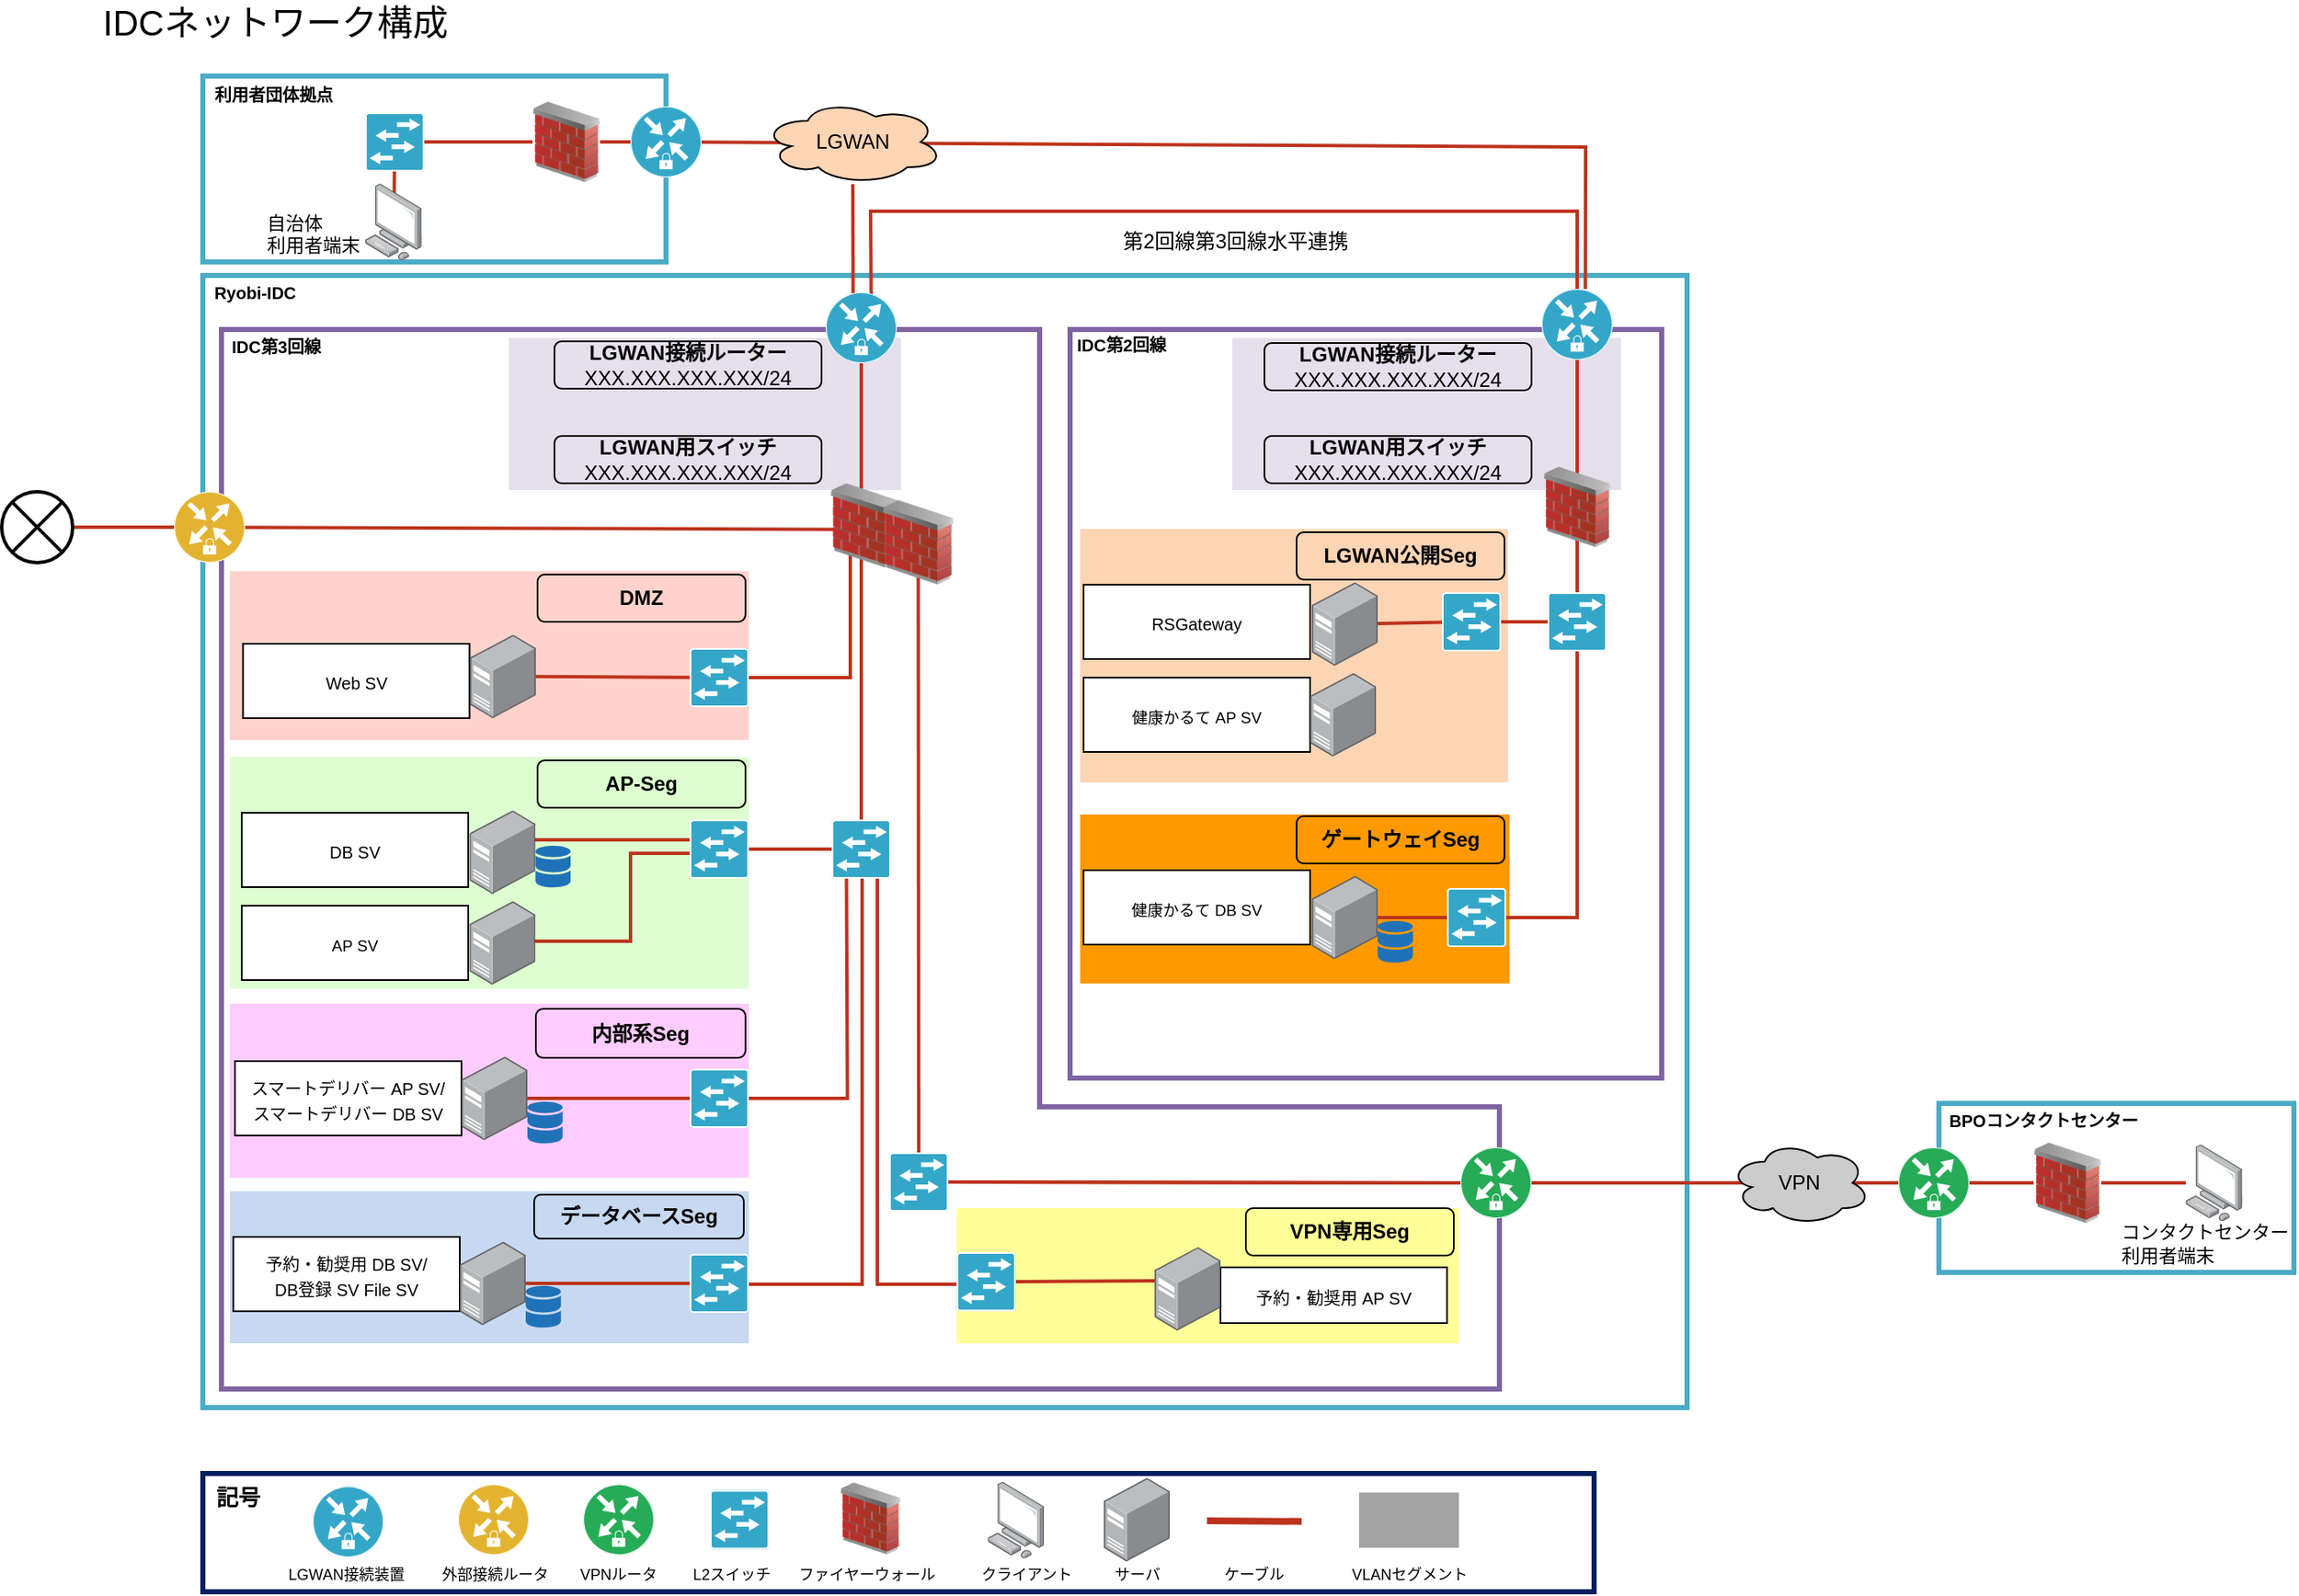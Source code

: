 <mxfile version="13.9.9" type="github">
  <diagram id="RhNwpHxtQoxcASFuceVv" name="ページ1">
    <mxGraphModel dx="2500" dy="1065" grid="1" gridSize="10" guides="1" tooltips="1" connect="1" arrows="1" fold="1" page="1" pageScale="1" pageWidth="827" pageHeight="1169" math="0" shadow="0">
      <root>
        <mxCell id="0" />
        <mxCell id="1" style="locked=1;" parent="0" />
        <mxCell id="23" value="" style="group;movable=0;resizable=0;rotatable=0;deletable=0;editable=0;connectable=0;" parent="1" vertex="1" connectable="0">
          <mxGeometry x="88" y="210" width="870" height="640" as="geometry" />
        </mxCell>
        <mxCell id="24" value="" style="rounded=0;whiteSpace=wrap;html=1;strokeWidth=3;strokeColor=#4BABC6;" parent="23" vertex="1">
          <mxGeometry x="-11" y="-32" width="878" height="670" as="geometry" />
        </mxCell>
        <mxCell id="25" value="" style="group" parent="23" vertex="1" connectable="0">
          <mxGeometry width="756" height="627" as="geometry" />
        </mxCell>
        <mxCell id="20" value="s" style="rounded=0;whiteSpace=wrap;html=1;fillColor=#FFFFFF;strokeWidth=3;strokeColor=#8064a2;" parent="25" vertex="1">
          <mxGeometry width="484" height="627" as="geometry" />
        </mxCell>
        <mxCell id="21" value="" style="rounded=0;whiteSpace=wrap;html=1;fillColor=#FFFFFF;strokeWidth=3;strokeColor=#8064a2;" parent="25" vertex="1">
          <mxGeometry x="484" y="460" width="272" height="167" as="geometry" />
        </mxCell>
        <mxCell id="22" value="" style="rounded=0;whiteSpace=wrap;html=1;fillColor=#FFFFFF;strokeWidth=3;strokeColor=none;" parent="25" vertex="1">
          <mxGeometry x="481" y="461.5" width="5" height="164" as="geometry" />
        </mxCell>
        <mxCell id="11" value="" style="rounded=0;whiteSpace=wrap;html=1;strokeColor=none;fillColor=#e6e0ec;" parent="25" vertex="1">
          <mxGeometry x="170" y="5" width="232" height="90" as="geometry" />
        </mxCell>
        <mxCell id="BV9cXCDJLeDw8SgGFLzF-201" value="" style="rounded=0;whiteSpace=wrap;html=1;strokeColor=none;fillColor=#DDFFCF;" vertex="1" parent="25">
          <mxGeometry x="5" y="253" width="307" height="137" as="geometry" />
        </mxCell>
        <mxCell id="BV9cXCDJLeDw8SgGFLzF-213" value="" style="rounded=0;whiteSpace=wrap;html=1;strokeColor=none;fillColor=#FFD3CC;" vertex="1" parent="25">
          <mxGeometry x="5" y="143" width="307" height="100" as="geometry" />
        </mxCell>
        <mxCell id="14" value="" style="rounded=0;whiteSpace=wrap;html=1;fillColor=#FFFFFF;strokeWidth=3;strokeColor=#8064a2;" parent="23" vertex="1">
          <mxGeometry x="502" width="350" height="443" as="geometry" />
        </mxCell>
        <mxCell id="4" value="" style="rounded=0;whiteSpace=wrap;html=1;strokeColor=none;fillColor=#e6e0ec;" parent="23" vertex="1">
          <mxGeometry x="598" y="5" width="230" height="90" as="geometry" />
        </mxCell>
        <mxCell id="3" value="" style="rounded=0;whiteSpace=wrap;html=1;fillColor=#FFFFFF;strokeWidth=3;strokeColor=#4BABC6;" parent="1" vertex="1">
          <mxGeometry x="77" y="60" width="274" height="110" as="geometry" />
        </mxCell>
        <mxCell id="5" value="" style="rounded=0;whiteSpace=wrap;html=1;strokeColor=none;fillColor=#fcd5b5;" parent="1" vertex="1">
          <mxGeometry x="596" y="328" width="253" height="150" as="geometry" />
        </mxCell>
        <mxCell id="6" value="" style="rounded=0;whiteSpace=wrap;html=1;strokeColor=none;fillColor=#FF9900;" parent="1" vertex="1">
          <mxGeometry x="596" y="497" width="254" height="100" as="geometry" />
        </mxCell>
        <mxCell id="7" value="" style="rounded=0;whiteSpace=wrap;html=1;strokeWidth=3;strokeColor=#4BABC6;" parent="1" vertex="1">
          <mxGeometry x="1104" y="668" width="210" height="100" as="geometry" />
        </mxCell>
        <mxCell id="8" value="" style="rounded=0;whiteSpace=wrap;html=1;strokeColor=none;fillColor=#FFFF99;" parent="1" vertex="1">
          <mxGeometry x="523" y="730" width="297" height="80" as="geometry" />
        </mxCell>
        <mxCell id="9" value="" style="rounded=0;whiteSpace=wrap;html=1;fillColor=#FFCCFF;strokeColor=none;" parent="1" vertex="1">
          <mxGeometry x="93.0" y="609" width="307" height="103" as="geometry" />
        </mxCell>
        <mxCell id="10" value="" style="rounded=0;whiteSpace=wrap;html=1;strokeColor=none;fillColor=#c6d9f1;" parent="1" vertex="1">
          <mxGeometry x="93" y="720" width="307" height="90" as="geometry" />
        </mxCell>
        <mxCell id="15" value="" style="rounded=0;whiteSpace=wrap;html=1;strokeWidth=3;strokeColor=#002060;" parent="1" vertex="1">
          <mxGeometry x="77" y="887" width="823" height="70" as="geometry" />
        </mxCell>
        <mxCell id="y5laJgX6Hfwe9KbcmbMU-190" value="" style="points=[[0.5,0,0],[1,0.5,0],[0.5,1,0],[0,0.5,0],[0.145,0.145,0],[0.856,0.145,0],[0.855,0.856,0],[0.145,0.855,0]];verticalLabelPosition=bottom;html=1;verticalAlign=top;aspect=fixed;align=center;pointerEvents=1;shape=mxgraph.cisco19.rect;prIcon=secure_router;strokeColor=#FFFFFF;fillColor=#E3B330;" parent="1" vertex="1">
          <mxGeometry x="228" y="893.3" width="42" height="42" as="geometry" />
        </mxCell>
        <mxCell id="y5laJgX6Hfwe9KbcmbMU-191" value="&lt;font style=&quot;font-size: 9px&quot;&gt;外部接続ルータ&lt;/font&gt;" style="text;html=1;strokeColor=none;fillColor=none;align=center;verticalAlign=middle;whiteSpace=wrap;rounded=0;" parent="1" vertex="1">
          <mxGeometry x="210.13" y="937.55" width="79.75" height="16" as="geometry" />
        </mxCell>
        <mxCell id="26" value="オブジェクト" style="" parent="0" />
        <mxCell id="BV9cXCDJLeDw8SgGFLzF-218" style="edgeStyle=orthogonalEdgeStyle;rounded=0;orthogonalLoop=1;jettySize=auto;html=1;endArrow=none;endFill=0;strokeColor=#BD331E;strokeWidth=2;" edge="1" parent="26" source="BV9cXCDJLeDw8SgGFLzF-197">
          <mxGeometry relative="1" as="geometry">
            <mxPoint x="458" y="330" as="targetPoint" />
            <Array as="points">
              <mxPoint x="460" y="416" />
              <mxPoint x="460" y="330" />
              <mxPoint x="458" y="330" />
            </Array>
          </mxGeometry>
        </mxCell>
        <mxCell id="27" value="&lt;b&gt;LGWAN接続ルーター&lt;/b&gt;&lt;br&gt;XXX.XXX.XXX.XXX/24" style="rounded=1;whiteSpace=wrap;html=1;strokeWidth=1;fillColor=none;" parent="26" vertex="1">
          <mxGeometry x="285" y="217" width="158" height="28" as="geometry" />
        </mxCell>
        <mxCell id="28" value="&lt;b&gt;LGWAN用スイッチ&lt;/b&gt;&lt;br&gt;XXX.XXX.XXX.XXX/24" style="rounded=1;whiteSpace=wrap;html=1;strokeWidth=1;fillColor=none;" parent="26" vertex="1">
          <mxGeometry x="285" y="273" width="158" height="28" as="geometry" />
        </mxCell>
        <mxCell id="29" value="&lt;b&gt;内部系Seg&lt;/b&gt;" style="rounded=1;whiteSpace=wrap;html=1;strokeWidth=1;fillColor=none;" parent="26" vertex="1">
          <mxGeometry x="274" y="612" width="124" height="29" as="geometry" />
        </mxCell>
        <mxCell id="30" value="&lt;b&gt;データベースSeg&lt;/b&gt;" style="rounded=1;whiteSpace=wrap;html=1;strokeWidth=1;fillColor=none;" parent="26" vertex="1">
          <mxGeometry x="273" y="722" width="124" height="26" as="geometry" />
        </mxCell>
        <mxCell id="31" value="&lt;b&gt;LGWAN接続ルーター&lt;/b&gt;&lt;br&gt;XXX.XXX.XXX.XXX/24" style="rounded=1;whiteSpace=wrap;html=1;strokeWidth=1;fillColor=none;" parent="26" vertex="1">
          <mxGeometry x="705" y="218" width="158" height="28" as="geometry" />
        </mxCell>
        <mxCell id="32" value="&lt;b&gt;LGWAN用スイッチ&lt;/b&gt;&lt;br&gt;XXX.XXX.XXX.XXX/24" style="rounded=1;whiteSpace=wrap;html=1;strokeWidth=1;fillColor=none;" parent="26" vertex="1">
          <mxGeometry x="705" y="273" width="158" height="28" as="geometry" />
        </mxCell>
        <mxCell id="33" value="&lt;b&gt;LGWAN公開Seg&lt;/b&gt;" style="rounded=1;whiteSpace=wrap;html=1;strokeWidth=1;fillColor=none;" parent="26" vertex="1">
          <mxGeometry x="724" y="330" width="123" height="28" as="geometry" />
        </mxCell>
        <mxCell id="34" value="&lt;b&gt;ゲートウェイSeg&lt;/b&gt;" style="rounded=1;whiteSpace=wrap;html=1;strokeWidth=1;fillColor=none;" parent="26" vertex="1">
          <mxGeometry x="724" y="498" width="123" height="28" as="geometry" />
        </mxCell>
        <mxCell id="35" value="&lt;b&gt;VPN専用Seg&lt;/b&gt;" style="rounded=1;whiteSpace=wrap;html=1;strokeWidth=1;fillColor=none;" parent="26" vertex="1">
          <mxGeometry x="694" y="730" width="123" height="28" as="geometry" />
        </mxCell>
        <mxCell id="36" value="&lt;p style=&quot;line-height: normal ; margin: 0pt 0in ; text-indent: 0in ; direction: ltr ; unicode-bidi: embed ; word-break: normal&quot;&gt;&lt;span style=&quot;font-size: 7pt&quot;&gt;健康かるて &lt;/span&gt;&lt;span style=&quot;font-size: 7pt&quot;&gt;DB SV&lt;/span&gt;&lt;/p&gt;" style="rounded=0;whiteSpace=wrap;html=1;strokeColor=#000000;strokeWidth=1;fillColor=#FFFFFF;" parent="26" vertex="1">
          <mxGeometry x="598" y="530" width="134" height="44" as="geometry" />
        </mxCell>
        <mxCell id="37" value="&lt;p style=&quot;line-height: normal ; margin: 0pt 0in ; text-indent: 0in ; direction: ltr ; unicode-bidi: embed ; word-break: normal&quot;&gt;&lt;span style=&quot;font-size: 7pt&quot;&gt;健康かるて AP&lt;/span&gt;&lt;span style=&quot;font-size: 7pt&quot;&gt;&amp;nbsp;SV&lt;/span&gt;&lt;/p&gt;" style="rounded=0;whiteSpace=wrap;html=1;strokeColor=#000000;strokeWidth=1;fillColor=#FFFFFF;" parent="26" vertex="1">
          <mxGeometry x="598" y="416" width="134" height="44" as="geometry" />
        </mxCell>
        <mxCell id="38" value="&lt;p style=&quot;line-height: normal ; margin: 0pt 0in ; text-indent: 0in ; direction: ltr ; unicode-bidi: embed ; word-break: normal&quot;&gt;&lt;font size=&quot;1&quot;&gt;RSGateway&lt;/font&gt;&lt;/p&gt;" style="rounded=0;whiteSpace=wrap;html=1;strokeColor=#000000;strokeWidth=1;fillColor=#FFFFFF;" parent="26" vertex="1">
          <mxGeometry x="598" y="361" width="134" height="44" as="geometry" />
        </mxCell>
        <mxCell id="39" value="&lt;p style=&quot;line-height: normal ; margin: 0pt 0in ; text-indent: 0in ; direction: ltr ; unicode-bidi: embed ; word-break: normal&quot;&gt;&lt;font size=&quot;1&quot;&gt;予約・勧奨用 AP SV&lt;/font&gt;&lt;/p&gt;" style="rounded=0;whiteSpace=wrap;html=1;strokeColor=#000000;strokeWidth=1;fillColor=#FFFFFF;" parent="26" vertex="1">
          <mxGeometry x="679" y="765" width="134" height="33" as="geometry" />
        </mxCell>
        <mxCell id="40" value="&lt;p style=&quot;line-height: normal ; margin: 0pt 0in ; text-indent: 0in ; direction: ltr ; unicode-bidi: embed ; word-break: normal&quot;&gt;&lt;font size=&quot;1&quot;&gt;予約・勧奨用 DB SV/&lt;br&gt;DB登録 SV File SV&lt;/font&gt;&lt;/p&gt;" style="rounded=0;whiteSpace=wrap;html=1;strokeColor=#000000;strokeWidth=1;fillColor=#FFFFFF;" parent="26" vertex="1">
          <mxGeometry x="95" y="747" width="134" height="44" as="geometry" />
        </mxCell>
        <mxCell id="41" value="&lt;p style=&quot;line-height: normal ; margin: 0pt 0in ; text-indent: 0in ; direction: ltr ; unicode-bidi: embed ; word-break: normal&quot;&gt;&lt;font size=&quot;1&quot;&gt;スマートデリバー AP SV/&lt;br&gt;スマートデリバー DB SV&lt;/font&gt;&lt;/p&gt;" style="rounded=0;whiteSpace=wrap;html=1;strokeColor=#000000;strokeWidth=1;fillColor=#FFFFFF;" parent="26" vertex="1">
          <mxGeometry x="96" y="643" width="134" height="44" as="geometry" />
        </mxCell>
        <mxCell id="42" value="&lt;font style=&quot;font-size: 10px&quot;&gt;&lt;b&gt;利用者団体拠点&lt;/b&gt;&lt;/font&gt;" style="text;html=1;strokeColor=none;fillColor=none;align=center;verticalAlign=middle;whiteSpace=wrap;rounded=0;" parent="26" vertex="1">
          <mxGeometry x="79" y="61" width="80" height="20" as="geometry" />
        </mxCell>
        <mxCell id="43" value="&lt;font style=&quot;font-size: 10px&quot;&gt;&lt;b&gt;Ryobi-IDC&lt;/b&gt;&lt;/font&gt;" style="text;html=1;strokeColor=none;fillColor=none;align=center;verticalAlign=middle;whiteSpace=wrap;rounded=0;" parent="26" vertex="1">
          <mxGeometry x="79" y="180" width="58" height="16" as="geometry" />
        </mxCell>
        <mxCell id="44" value="&lt;font style=&quot;font-size: 11px&quot;&gt;自治体&lt;br&gt;&lt;div&gt;&lt;span&gt;利用者端末&lt;/span&gt;&lt;/div&gt;&lt;/font&gt;" style="text;html=1;strokeColor=none;fillColor=none;align=left;verticalAlign=middle;whiteSpace=wrap;rounded=0;" parent="26" vertex="1">
          <mxGeometry x="113" y="143" width="62" height="20" as="geometry" />
        </mxCell>
        <mxCell id="45" value="&lt;font style=&quot;font-size: 10px&quot;&gt;&lt;b&gt;IDC第3回線&lt;/b&gt;&lt;/font&gt;" style="text;html=1;strokeColor=none;fillColor=none;align=center;verticalAlign=middle;whiteSpace=wrap;rounded=0;" parent="26" vertex="1">
          <mxGeometry x="90.25" y="212" width="60.75" height="16" as="geometry" />
        </mxCell>
        <mxCell id="46" value="&lt;font style=&quot;font-size: 10px&quot;&gt;&lt;b&gt;IDC第2回線&lt;/b&gt;&lt;/font&gt;" style="text;html=1;strokeColor=none;fillColor=none;align=center;verticalAlign=middle;whiteSpace=wrap;rounded=0;" parent="26" vertex="1">
          <mxGeometry x="593" y="211" width="55" height="16" as="geometry" />
        </mxCell>
        <mxCell id="47" value="&lt;font style=&quot;font-size: 21px&quot;&gt;IDCネットワーク構成&lt;/font&gt;" style="text;html=1;strokeColor=none;fillColor=none;align=center;verticalAlign=middle;whiteSpace=wrap;rounded=0;" parent="26" vertex="1">
          <mxGeometry x="15" y="20" width="210" height="16" as="geometry" />
        </mxCell>
        <mxCell id="48" value="&lt;font style=&quot;font-size: 12px&quot;&gt;第2回線第3回線水平連携&lt;/font&gt;" style="text;html=1;strokeColor=none;fillColor=none;align=center;verticalAlign=middle;whiteSpace=wrap;rounded=0;" parent="26" vertex="1">
          <mxGeometry x="618" y="150" width="140" height="16" as="geometry" />
        </mxCell>
        <mxCell id="49" value="&lt;font style=&quot;font-size: 10px&quot;&gt;&lt;b&gt;BPOコンタクトセンター&lt;/b&gt;&lt;/font&gt;" style="text;html=1;strokeColor=none;fillColor=none;align=center;verticalAlign=middle;whiteSpace=wrap;rounded=0;" parent="26" vertex="1">
          <mxGeometry x="1106" y="672" width="120" height="11" as="geometry" />
        </mxCell>
        <mxCell id="50" value="&lt;div style=&quot;text-align: left ; font-size: 11px&quot;&gt;&lt;font style=&quot;font-size: 11px&quot;&gt;コンタクトセンター&lt;/font&gt;&lt;/div&gt;&lt;font style=&quot;font-size: 11px&quot;&gt;&lt;div style=&quot;text-align: left&quot;&gt;利用者端末&lt;/div&gt;&lt;/font&gt;" style="text;html=1;strokeColor=none;fillColor=none;align=center;verticalAlign=middle;whiteSpace=wrap;rounded=0;" parent="26" vertex="1">
          <mxGeometry x="1207" y="736" width="109" height="30" as="geometry" />
        </mxCell>
        <mxCell id="108" style="rounded=0;orthogonalLoop=1;jettySize=auto;html=1;entryX=0;entryY=0.5;entryDx=0;entryDy=0;entryPerimeter=0;strokeColor=#BD331E;strokeWidth=2;endArrow=none;endFill=0;" parent="26" source="146" target="89" edge="1">
          <mxGeometry relative="1" as="geometry">
            <mxPoint x="273" y="665" as="sourcePoint" />
          </mxGeometry>
        </mxCell>
        <mxCell id="168" style="edgeStyle=none;rounded=0;orthogonalLoop=1;jettySize=auto;html=1;sourcePerimeterSpacing=0;endArrow=none;endFill=0;strokeColor=#BD331E;strokeWidth=2;" parent="26" source="79" target="81" edge="1">
          <mxGeometry relative="1" as="geometry" />
        </mxCell>
        <mxCell id="79" value="" style="points=[[0.5,0,0],[1,0.5,0],[0.5,1,0],[0,0.5,0],[0.145,0.145,0],[0.856,0.145,0],[0.855,0.856,0],[0.145,0.855,0]];verticalLabelPosition=bottom;html=1;verticalAlign=top;aspect=fixed;align=center;pointerEvents=1;shape=mxgraph.cisco19.rect;prIcon=secure_router;strokeColor=#FFFFFF;fillColor=#26AB56;" parent="26" vertex="1">
          <mxGeometry x="821" y="694" width="42" height="42" as="geometry" />
        </mxCell>
        <mxCell id="120" style="edgeStyle=none;rounded=0;orthogonalLoop=1;jettySize=auto;html=1;endArrow=none;endFill=0;strokeColor=#BD331E;strokeWidth=2;" parent="26" source="81" target="100" edge="1">
          <mxGeometry relative="1" as="geometry" />
        </mxCell>
        <mxCell id="81" value="" style="points=[[0.5,0,0],[1,0.5,0],[0.5,1,0],[0,0.5,0],[0.145,0.145,0],[0.856,0.145,0],[0.855,0.856,0],[0.145,0.855,0]];verticalLabelPosition=bottom;html=1;verticalAlign=top;aspect=fixed;align=center;pointerEvents=1;shape=mxgraph.cisco19.rect;prIcon=secure_router;strokeColor=#FFFFFF;fillColor=#26AB56;" parent="26" vertex="1">
          <mxGeometry x="1080" y="694" width="42" height="42" as="geometry" />
        </mxCell>
        <mxCell id="175" style="edgeStyle=none;rounded=0;orthogonalLoop=1;jettySize=auto;html=1;entryX=0.615;entryY=-0.001;entryDx=0;entryDy=0;entryPerimeter=0;sourcePerimeterSpacing=0;endArrow=none;endFill=0;strokeColor=#BD331E;strokeWidth=2;" parent="26" source="83" target="86" edge="1">
          <mxGeometry relative="1" as="geometry">
            <Array as="points">
              <mxPoint x="895" y="102" />
            </Array>
          </mxGeometry>
        </mxCell>
        <mxCell id="83" value="" style="points=[[0.5,0,0],[1,0.5,0],[0.5,1,0],[0,0.5,0],[0.145,0.145,0],[0.856,0.145,0],[0.855,0.856,0],[0.145,0.855,0]];verticalLabelPosition=bottom;html=1;verticalAlign=top;aspect=fixed;align=center;pointerEvents=1;shape=mxgraph.cisco19.rect;prIcon=secure_router;strokeColor=#FFFFFF;fillColor=#34A7C9;" parent="26" vertex="1">
          <mxGeometry x="330" y="78" width="42" height="42" as="geometry" />
        </mxCell>
        <mxCell id="154" style="edgeStyle=none;rounded=0;orthogonalLoop=1;jettySize=auto;html=1;entryX=0.5;entryY=0;entryDx=0;entryDy=0;entryPerimeter=0;sourcePerimeterSpacing=0;endArrow=none;endFill=0;strokeColor=#BD331E;strokeWidth=2;" parent="26" source="85" edge="1">
          <mxGeometry relative="1" as="geometry">
            <mxPoint x="466.5" y="500" as="targetPoint" />
          </mxGeometry>
        </mxCell>
        <mxCell id="155" style="edgeStyle=none;rounded=0;orthogonalLoop=1;jettySize=auto;html=1;entryX=0.5;entryY=0;entryDx=0;entryDy=0;entryPerimeter=0;sourcePerimeterSpacing=0;endArrow=none;endFill=0;strokeColor=#BD331E;strokeWidth=2;exitX=0.639;exitY=0.024;exitDx=0;exitDy=0;exitPerimeter=0;" parent="26" source="85" target="86" edge="1">
          <mxGeometry relative="1" as="geometry">
            <Array as="points">
              <mxPoint x="472" y="140" />
              <mxPoint x="890" y="140" />
            </Array>
          </mxGeometry>
        </mxCell>
        <mxCell id="171" style="edgeStyle=none;rounded=0;orthogonalLoop=1;jettySize=auto;html=1;sourcePerimeterSpacing=0;endArrow=none;endFill=0;strokeColor=#BD331E;strokeWidth=2;exitX=0.385;exitY=0.016;exitDx=0;exitDy=0;exitPerimeter=0;" parent="26" source="85" target="170" edge="1">
          <mxGeometry relative="1" as="geometry" />
        </mxCell>
        <mxCell id="85" value="" style="points=[[0.5,0,0],[1,0.5,0],[0.5,1,0],[0,0.5,0],[0.145,0.145,0],[0.856,0.145,0],[0.855,0.856,0],[0.145,0.855,0]];verticalLabelPosition=bottom;html=1;verticalAlign=top;aspect=fixed;align=center;pointerEvents=1;shape=mxgraph.cisco19.rect;prIcon=secure_router;strokeColor=#FFFFFF;fillColor=#34A7C9;" parent="26" vertex="1">
          <mxGeometry x="445.5" y="188" width="42" height="42" as="geometry" />
        </mxCell>
        <mxCell id="86" value="" style="points=[[0.5,0,0],[1,0.5,0],[0.5,1,0],[0,0.5,0],[0.145,0.145,0],[0.856,0.145,0],[0.855,0.856,0],[0.145,0.855,0]];verticalLabelPosition=bottom;html=1;verticalAlign=top;aspect=fixed;align=center;pointerEvents=1;shape=mxgraph.cisco19.rect;prIcon=secure_router;strokeColor=#FFFFFF;fillColor=#34A7C9;" parent="26" vertex="1">
          <mxGeometry x="869" y="186" width="42" height="42" as="geometry" />
        </mxCell>
        <mxCell id="110" style="edgeStyle=orthogonalEdgeStyle;rounded=0;orthogonalLoop=1;jettySize=auto;html=1;endArrow=none;endFill=0;strokeWidth=2;strokeColor=#BD331E;" parent="26" edge="1">
          <mxGeometry relative="1" as="geometry">
            <Array as="points">
              <mxPoint x="467" y="775" />
            </Array>
            <mxPoint x="467" y="520" as="sourcePoint" />
            <mxPoint x="399" y="775" as="targetPoint" />
          </mxGeometry>
        </mxCell>
        <mxCell id="112" style="edgeStyle=orthogonalEdgeStyle;rounded=0;orthogonalLoop=1;jettySize=auto;html=1;endArrow=none;endFill=0;strokeColor=#BD331E;strokeWidth=2;" parent="26" edge="1">
          <mxGeometry relative="1" as="geometry">
            <Array as="points">
              <mxPoint x="476" y="775" />
              <mxPoint x="532" y="775" />
            </Array>
            <mxPoint x="476" y="530" as="sourcePoint" />
            <mxPoint x="532" y="775.329" as="targetPoint" />
          </mxGeometry>
        </mxCell>
        <mxCell id="BV9cXCDJLeDw8SgGFLzF-214" style="edgeStyle=orthogonalEdgeStyle;rounded=0;orthogonalLoop=1;jettySize=auto;html=1;entryX=0.25;entryY=1;entryDx=0;entryDy=0;entryPerimeter=0;endArrow=none;endFill=0;strokeColor=#BD331E;strokeWidth=2;" edge="1" parent="26" source="89">
          <mxGeometry relative="1" as="geometry">
            <mxPoint x="457.75" y="535" as="targetPoint" />
          </mxGeometry>
        </mxCell>
        <mxCell id="89" value="" style="points=[[0.015,0.015,0],[0.985,0.015,0],[0.985,0.985,0],[0.015,0.985,0],[0.25,0,0],[0.5,0,0],[0.75,0,0],[1,0.25,0],[1,0.5,0],[1,0.75,0],[0.75,1,0],[0.5,1,0],[0.25,1,0],[0,0.75,0],[0,0.5,0],[0,0.25,0]];verticalLabelPosition=bottom;html=1;verticalAlign=top;aspect=fixed;align=center;pointerEvents=1;shape=mxgraph.cisco19.rect;prIcon=l2_switch;strokeColor=#FFFFFF;fillColor=#34A7C9;" parent="26" vertex="1">
          <mxGeometry x="365" y="647.5" width="35" height="35" as="geometry" />
        </mxCell>
        <mxCell id="111" style="rounded=0;orthogonalLoop=1;jettySize=auto;html=1;endArrow=none;endFill=0;strokeColor=#BD331E;strokeWidth=2;" parent="26" source="90" target="145" edge="1">
          <mxGeometry relative="1" as="geometry">
            <mxPoint x="273" y="768.5" as="targetPoint" />
          </mxGeometry>
        </mxCell>
        <mxCell id="90" value="" style="points=[[0.015,0.015,0],[0.985,0.015,0],[0.985,0.985,0],[0.015,0.985,0],[0.25,0,0],[0.5,0,0],[0.75,0,0],[1,0.25,0],[1,0.5,0],[1,0.75,0],[0.75,1,0],[0.5,1,0],[0.25,1,0],[0,0.75,0],[0,0.5,0],[0,0.25,0]];verticalLabelPosition=bottom;html=1;verticalAlign=top;aspect=fixed;align=center;pointerEvents=1;shape=mxgraph.cisco19.rect;prIcon=l2_switch;strokeColor=#FFFFFF;fillColor=#34A7C9;" parent="26" vertex="1">
          <mxGeometry x="365" y="757" width="35" height="35" as="geometry" />
        </mxCell>
        <mxCell id="118" style="edgeStyle=none;rounded=0;orthogonalLoop=1;jettySize=auto;html=1;endArrow=none;endFill=0;strokeColor=#BD331E;strokeWidth=2;" parent="26" source="92" target="79" edge="1">
          <mxGeometry relative="1" as="geometry" />
        </mxCell>
        <mxCell id="126" style="edgeStyle=none;rounded=0;orthogonalLoop=1;jettySize=auto;html=1;endArrow=none;endFill=0;strokeColor=#BD331E;strokeWidth=2;entryX=0.499;entryY=0.18;entryDx=0;entryDy=0;entryPerimeter=0;" parent="26" source="92" target="106" edge="1">
          <mxGeometry relative="1" as="geometry" />
        </mxCell>
        <mxCell id="127" style="edgeStyle=none;rounded=0;orthogonalLoop=1;jettySize=auto;html=1;entryX=0;entryY=0.5;entryDx=0;entryDy=0;entryPerimeter=0;endArrow=none;endFill=0;strokeColor=#BD331E;strokeWidth=2;" parent="26" source="92" target="79" edge="1">
          <mxGeometry relative="1" as="geometry" />
        </mxCell>
        <mxCell id="92" value="" style="points=[[0.015,0.015,0],[0.985,0.015,0],[0.985,0.985,0],[0.015,0.985,0],[0.25,0,0],[0.5,0,0],[0.75,0,0],[1,0.25,0],[1,0.5,0],[1,0.75,0],[0.75,1,0],[0.5,1,0],[0.25,1,0],[0,0.75,0],[0,0.5,0],[0,0.25,0]];verticalLabelPosition=bottom;html=1;verticalAlign=top;aspect=fixed;align=center;pointerEvents=1;shape=mxgraph.cisco19.rect;prIcon=l2_switch;strokeColor=#FFFFFF;fillColor=#34A7C9;" parent="26" vertex="1">
          <mxGeometry x="483" y="697" width="35" height="35" as="geometry" />
        </mxCell>
        <mxCell id="128" style="edgeStyle=none;rounded=0;orthogonalLoop=1;jettySize=auto;html=1;endArrow=none;endFill=0;strokeColor=#BD331E;strokeWidth=2;exitX=1;exitY=0.5;exitDx=0;exitDy=0;exitPerimeter=0;" parent="26" source="93" edge="1">
          <mxGeometry relative="1" as="geometry">
            <mxPoint x="640" y="773" as="targetPoint" />
          </mxGeometry>
        </mxCell>
        <mxCell id="93" value="" style="points=[[0.015,0.015,0],[0.985,0.015,0],[0.985,0.985,0],[0.015,0.985,0],[0.25,0,0],[0.5,0,0],[0.75,0,0],[1,0.25,0],[1,0.5,0],[1,0.75,0],[0.75,1,0],[0.5,1,0],[0.25,1,0],[0,0.75,0],[0,0.5,0],[0,0.25,0]];verticalLabelPosition=bottom;html=1;verticalAlign=top;aspect=fixed;align=center;pointerEvents=1;shape=mxgraph.cisco19.rect;prIcon=l2_switch;strokeColor=#FFFFFF;fillColor=#34A7C9;" parent="26" vertex="1">
          <mxGeometry x="522.85" y="756" width="35" height="35" as="geometry" />
        </mxCell>
        <mxCell id="143" style="edgeStyle=none;rounded=0;orthogonalLoop=1;jettySize=auto;html=1;sourcePerimeterSpacing=0;endArrow=none;endFill=0;strokeColor=#BD331E;strokeWidth=2;" parent="26" source="94" target="141" edge="1">
          <mxGeometry relative="1" as="geometry" />
        </mxCell>
        <mxCell id="130" style="edgeStyle=none;rounded=0;orthogonalLoop=1;jettySize=auto;html=1;endArrow=none;endFill=0;strokeColor=#BD331E;strokeWidth=2;" parent="26" source="95" target="96" edge="1">
          <mxGeometry relative="1" as="geometry" />
        </mxCell>
        <mxCell id="95" value="" style="points=[[0.015,0.015,0],[0.985,0.015,0],[0.985,0.985,0],[0.015,0.985,0],[0.25,0,0],[0.5,0,0],[0.75,0,0],[1,0.25,0],[1,0.5,0],[1,0.75,0],[0.75,1,0],[0.5,1,0],[0.25,1,0],[0,0.75,0],[0,0.5,0],[0,0.25,0]];verticalLabelPosition=bottom;html=1;verticalAlign=top;aspect=fixed;align=center;pointerEvents=1;shape=mxgraph.cisco19.rect;prIcon=l2_switch;strokeColor=#FFFFFF;fillColor=#34A7C9;" parent="26" vertex="1">
          <mxGeometry x="810" y="365.5" width="35" height="35" as="geometry" />
        </mxCell>
        <mxCell id="131" style="edgeStyle=orthogonalEdgeStyle;rounded=0;orthogonalLoop=1;jettySize=auto;html=1;endArrow=none;endFill=0;strokeColor=#BD331E;strokeWidth=2;" parent="26" source="96" target="94" edge="1">
          <mxGeometry relative="1" as="geometry">
            <Array as="points">
              <mxPoint x="890" y="558" />
              <mxPoint x="834" y="558" />
            </Array>
          </mxGeometry>
        </mxCell>
        <mxCell id="150" style="edgeStyle=none;rounded=0;orthogonalLoop=1;jettySize=auto;html=1;sourcePerimeterSpacing=0;endArrow=none;endFill=0;strokeColor=#BD331E;strokeWidth=2;" parent="26" source="96" target="86" edge="1">
          <mxGeometry relative="1" as="geometry" />
        </mxCell>
        <mxCell id="96" value="" style="points=[[0.015,0.015,0],[0.985,0.015,0],[0.985,0.985,0],[0.015,0.985,0],[0.25,0,0],[0.5,0,0],[0.75,0,0],[1,0.25,0],[1,0.5,0],[1,0.75,0],[0.75,1,0],[0.5,1,0],[0.25,1,0],[0,0.75,0],[0,0.5,0],[0,0.25,0]];verticalLabelPosition=bottom;html=1;verticalAlign=top;aspect=fixed;align=center;pointerEvents=1;shape=mxgraph.cisco19.rect;prIcon=l2_switch;strokeColor=#FFFFFF;fillColor=#34A7C9;" parent="26" vertex="1">
          <mxGeometry x="872.5" y="365.5" width="35" height="35" as="geometry" />
        </mxCell>
        <mxCell id="115" style="edgeStyle=none;rounded=0;orthogonalLoop=1;jettySize=auto;html=1;endArrow=none;endFill=0;strokeColor=#BD331E;strokeWidth=2;" parent="26" source="97" target="98" edge="1">
          <mxGeometry relative="1" as="geometry" />
        </mxCell>
        <mxCell id="166" style="edgeStyle=none;rounded=0;orthogonalLoop=1;jettySize=auto;html=1;sourcePerimeterSpacing=0;endArrow=none;endFill=0;strokeColor=#BD331E;strokeWidth=2;entryX=0.511;entryY=0.375;entryDx=0;entryDy=0;entryPerimeter=0;" parent="26" source="97" target="165" edge="1">
          <mxGeometry relative="1" as="geometry" />
        </mxCell>
        <mxCell id="97" value="" style="points=[[0.015,0.015,0],[0.985,0.015,0],[0.985,0.985,0],[0.015,0.985,0],[0.25,0,0],[0.5,0,0],[0.75,0,0],[1,0.25,0],[1,0.5,0],[1,0.75,0],[0.75,1,0],[0.5,1,0],[0.25,1,0],[0,0.75,0],[0,0.5,0],[0,0.25,0]];verticalLabelPosition=bottom;html=1;verticalAlign=top;aspect=fixed;align=center;pointerEvents=1;shape=mxgraph.cisco19.rect;prIcon=l2_switch;fillColor=#34A7C9;strokeColor=#FFFFFF;" parent="26" vertex="1">
          <mxGeometry x="173" y="81.5" width="35" height="35" as="geometry" />
        </mxCell>
        <mxCell id="116" style="edgeStyle=none;rounded=0;orthogonalLoop=1;jettySize=auto;html=1;entryX=0;entryY=0.5;entryDx=0;entryDy=0;entryPerimeter=0;endArrow=none;endFill=0;strokeColor=#BD331E;strokeWidth=2;" parent="26" source="98" target="83" edge="1">
          <mxGeometry relative="1" as="geometry" />
        </mxCell>
        <mxCell id="98" value="" style="image;html=1;image=img/lib/clip_art/networking/Firewall_02_128x128.png;strokeColor=#FFFFFF;strokeWidth=1;fillColor=#34A7C9;gradientColor=none;flipH=1;" parent="26" vertex="1">
          <mxGeometry x="272" y="74" width="40" height="50" as="geometry" />
        </mxCell>
        <mxCell id="164" style="edgeStyle=none;rounded=0;orthogonalLoop=1;jettySize=auto;html=1;sourcePerimeterSpacing=0;endArrow=none;endFill=0;strokeColor=#BD331E;strokeWidth=2;" parent="26" source="100" target="163" edge="1">
          <mxGeometry relative="1" as="geometry" />
        </mxCell>
        <mxCell id="100" value="" style="image;html=1;image=img/lib/clip_art/networking/Firewall_02_128x128.png;strokeColor=#FFFFFF;strokeWidth=1;fillColor=#34A7C9;gradientColor=none;flipH=1;" parent="26" vertex="1">
          <mxGeometry x="1160" y="690" width="40" height="50" as="geometry" />
        </mxCell>
        <mxCell id="122" value="" style="points=[];aspect=fixed;html=1;align=center;shadow=0;dashed=0;image;image=img/lib/allied_telesis/computer_and_terminals/Server_Desktop.svg;strokeColor=#FFFFFF;strokeWidth=1;fillColor=#34A7C9;gradientColor=none;" parent="26" vertex="1">
          <mxGeometry x="640" y="753" width="39" height="49.43" as="geometry" />
        </mxCell>
        <mxCell id="123" value="" style="points=[];aspect=fixed;html=1;align=center;shadow=0;dashed=0;image;image=img/lib/allied_telesis/computer_and_terminals/Server_Desktop.svg;strokeColor=#FFFFFF;strokeWidth=1;fillColor=#34A7C9;gradientColor=none;" parent="26" vertex="1">
          <mxGeometry x="732" y="413.29" width="39" height="49.43" as="geometry" />
        </mxCell>
        <mxCell id="129" style="edgeStyle=none;rounded=0;orthogonalLoop=1;jettySize=auto;html=1;endArrow=none;endFill=0;strokeColor=#BD331E;strokeWidth=2;" parent="26" source="124" target="95" edge="1">
          <mxGeometry relative="1" as="geometry" />
        </mxCell>
        <mxCell id="124" value="" style="points=[];aspect=fixed;html=1;align=center;shadow=0;dashed=0;image;image=img/lib/allied_telesis/computer_and_terminals/Server_Desktop.svg;strokeColor=#FFFFFF;strokeWidth=1;fillColor=#34A7C9;gradientColor=none;" parent="26" vertex="1">
          <mxGeometry x="733" y="359.57" width="39" height="49.43" as="geometry" />
        </mxCell>
        <mxCell id="135" value="" style="points=[[0.015,0.015,0],[0.985,0.015,0],[0.985,0.985,0],[0.015,0.985,0],[0.25,0,0],[0.5,0,0],[0.75,0,0],[1,0.25,0],[1,0.5,0],[1,0.75,0],[0.75,1,0],[0.5,1,0],[0.25,1,0],[0,0.75,0],[0,0.5,0],[0,0.25,0]];verticalLabelPosition=bottom;html=1;verticalAlign=top;aspect=fixed;align=center;pointerEvents=1;shape=mxgraph.cisco19.rect;prIcon=l2_switch;strokeColor=#FFFFFF;fillColor=#34A7C9;" parent="26" vertex="1">
          <mxGeometry x="377" y="896.8" width="35" height="35" as="geometry" />
        </mxCell>
        <mxCell id="136" value="" style="points=[];aspect=fixed;html=1;align=center;shadow=0;dashed=0;image;image=img/lib/allied_telesis/computer_and_terminals/Server_Desktop.svg;strokeColor=#FFFFFF;strokeWidth=1;fillColor=#34A7C9;gradientColor=none;" parent="26" vertex="1">
          <mxGeometry x="610" y="889.585" width="39" height="49.43" as="geometry" />
        </mxCell>
        <mxCell id="137" value="" style="points=[[0.5,0,0],[1,0.5,0],[0.5,1,0],[0,0.5,0],[0.145,0.145,0],[0.856,0.145,0],[0.855,0.856,0],[0.145,0.855,0]];verticalLabelPosition=bottom;html=1;verticalAlign=top;aspect=fixed;align=center;pointerEvents=1;shape=mxgraph.cisco19.rect;prIcon=secure_router;strokeColor=#FFFFFF;fillColor=#26AB56;" parent="26" vertex="1">
          <mxGeometry x="302" y="893.3" width="42" height="42" as="geometry" />
        </mxCell>
        <mxCell id="138" value="" style="image;html=1;image=img/lib/clip_art/networking/Firewall_02_128x128.png;strokeColor=#FFFFFF;strokeWidth=1;fillColor=#34A7C9;gradientColor=none;flipH=1;" parent="26" vertex="1">
          <mxGeometry x="454" y="891.3" width="35.76" height="44.7" as="geometry" />
        </mxCell>
        <mxCell id="139" style="edgeStyle=none;rounded=0;orthogonalLoop=1;jettySize=auto;html=1;endArrow=none;endFill=0;strokeColor=#BD331E;strokeWidth=4;sourcePerimeterSpacing=0;" parent="26" edge="1">
          <mxGeometry relative="1" as="geometry">
            <mxPoint x="671" y="915" as="sourcePoint" />
            <mxPoint x="727" y="915.36" as="targetPoint" />
          </mxGeometry>
        </mxCell>
        <mxCell id="140" value="" style="rounded=0;whiteSpace=wrap;html=1;strokeWidth=1;gradientColor=none;strokeColor=none;fillColor=#A3A3A3;" parent="26" vertex="1">
          <mxGeometry x="761" y="898.24" width="59" height="32.7" as="geometry" />
        </mxCell>
        <mxCell id="141" value="" style="points=[];aspect=fixed;html=1;align=center;shadow=0;dashed=0;image;image=img/lib/allied_telesis/computer_and_terminals/Server_Desktop.svg;strokeColor=#FFFFFF;strokeWidth=1;fillColor=#34A7C9;gradientColor=none;" parent="26" vertex="1">
          <mxGeometry x="733" y="533.29" width="39" height="49.43" as="geometry" />
        </mxCell>
        <mxCell id="145" value="" style="points=[];aspect=fixed;html=1;align=center;shadow=0;dashed=0;image;image=img/lib/allied_telesis/computer_and_terminals/Server_Desktop.svg;strokeColor=#FFFFFF;strokeWidth=1;fillColor=#34A7C9;gradientColor=none;" parent="26" vertex="1">
          <mxGeometry x="229" y="749.79" width="39" height="49.43" as="geometry" />
        </mxCell>
        <mxCell id="146" value="" style="points=[];aspect=fixed;html=1;align=center;shadow=0;dashed=0;image;image=img/lib/allied_telesis/computer_and_terminals/Server_Desktop.svg;strokeColor=#FFFFFF;strokeWidth=1;fillColor=#34A7C9;gradientColor=none;" parent="26" vertex="1">
          <mxGeometry x="230" y="640.28" width="39" height="49.43" as="geometry" />
        </mxCell>
        <mxCell id="99" value="" style="image;html=1;image=img/lib/clip_art/networking/Firewall_02_128x128.png;strokeColor=#FFFFFF;strokeWidth=1;fillColor=#34A7C9;gradientColor=none;flipH=1;" parent="26" vertex="1">
          <mxGeometry x="870" y="290" width="40" height="50" as="geometry" />
        </mxCell>
        <mxCell id="156" value="" style="shadow=0;dashed=0;html=1;strokeColor=none;labelPosition=center;verticalLabelPosition=bottom;verticalAlign=top;outlineConnect=0;align=center;shape=mxgraph.office.databases.database_mini_2;fillColor=#2072B8;" parent="26" vertex="1">
          <mxGeometry x="269" y="667" width="20.83" height="25" as="geometry" />
        </mxCell>
        <mxCell id="157" value="" style="shadow=0;dashed=0;html=1;strokeColor=none;labelPosition=center;verticalLabelPosition=bottom;verticalAlign=top;outlineConnect=0;align=center;shape=mxgraph.office.databases.database_mini_2;fillColor=#2072B8;" parent="26" vertex="1">
          <mxGeometry x="268" y="776" width="20.83" height="25" as="geometry" />
        </mxCell>
        <mxCell id="158" value="" style="shadow=0;dashed=0;html=1;strokeColor=none;labelPosition=center;verticalLabelPosition=bottom;verticalAlign=top;outlineConnect=0;align=center;shape=mxgraph.office.databases.database_mini_2;fillColor=#2072B8;" parent="26" vertex="1">
          <mxGeometry x="772" y="560" width="20.83" height="25" as="geometry" />
        </mxCell>
        <mxCell id="159" value="" style="points=[[0.5,0,0],[1,0.5,0],[0.5,1,0],[0,0.5,0],[0.145,0.145,0],[0.856,0.145,0],[0.855,0.856,0],[0.145,0.855,0]];verticalLabelPosition=bottom;html=1;verticalAlign=top;aspect=fixed;align=center;pointerEvents=1;shape=mxgraph.cisco19.rect;prIcon=secure_router;strokeColor=#FFFFFF;fillColor=#34A7C9;" parent="26" vertex="1">
          <mxGeometry x="142" y="894.65" width="42" height="42" as="geometry" />
        </mxCell>
        <mxCell id="161" value="" style="points=[];aspect=fixed;html=1;align=center;shadow=0;dashed=0;image;image=img/lib/allied_telesis/computer_and_terminals/Personal_Computer.svg;strokeColor=#FFFFFF;strokeWidth=1;fillColor=#A3A3A3;gradientColor=none;" parent="26" vertex="1">
          <mxGeometry x="541.27" y="891.925" width="33.45" height="45.33" as="geometry" />
        </mxCell>
        <mxCell id="163" value="" style="points=[];aspect=fixed;html=1;align=center;shadow=0;dashed=0;image;image=img/lib/allied_telesis/computer_and_terminals/Personal_Computer.svg;strokeColor=#FFFFFF;strokeWidth=1;fillColor=#A3A3A3;gradientColor=none;" parent="26" vertex="1">
          <mxGeometry x="1250" y="692.34" width="33.45" height="45.33" as="geometry" />
        </mxCell>
        <mxCell id="165" value="" style="points=[];aspect=fixed;html=1;align=center;shadow=0;dashed=0;image;image=img/lib/allied_telesis/computer_and_terminals/Personal_Computer.svg;strokeColor=#FFFFFF;strokeWidth=1;fillColor=#A3A3A3;gradientColor=none;" parent="26" vertex="1">
          <mxGeometry x="173.0" y="123.67" width="33.45" height="45.33" as="geometry" />
        </mxCell>
        <mxCell id="167" value="VPN" style="ellipse;shape=cloud;whiteSpace=wrap;html=1;align=center;strokeWidth=1;gradientColor=none;fillColor=#CCCCCC;" parent="26" vertex="1">
          <mxGeometry x="980" y="690.01" width="83.33" height="50" as="geometry" />
        </mxCell>
        <mxCell id="170" value="LGWAN" style="ellipse;shape=cloud;whiteSpace=wrap;html=1;align=center;strokeWidth=1;gradientColor=none;fillColor=#fcd5b5;" parent="26" vertex="1">
          <mxGeometry x="408" y="74" width="107" height="50" as="geometry" />
        </mxCell>
        <mxCell id="94" value="" style="points=[[0.015,0.015,0],[0.985,0.015,0],[0.985,0.985,0],[0.015,0.985,0],[0.25,0,0],[0.5,0,0],[0.75,0,0],[1,0.25,0],[1,0.5,0],[1,0.75,0],[0.75,1,0],[0.5,1,0],[0.25,1,0],[0,0.75,0],[0,0.5,0],[0,0.25,0]];verticalLabelPosition=bottom;html=1;verticalAlign=top;aspect=fixed;align=center;pointerEvents=1;shape=mxgraph.cisco19.rect;prIcon=l2_switch;strokeColor=#FFFFFF;fillColor=#34A7C9;" parent="26" vertex="1">
          <mxGeometry x="813" y="540.5" width="35" height="35" as="geometry" />
        </mxCell>
        <mxCell id="176" value="&lt;b&gt;&lt;font style=&quot;font-size: 13px&quot;&gt;記号&lt;/font&gt;&lt;/b&gt;" style="text;html=1;strokeColor=none;fillColor=none;align=center;verticalAlign=middle;whiteSpace=wrap;rounded=0;" parent="26" vertex="1">
          <mxGeometry x="79" y="893.3" width="38" height="16" as="geometry" />
        </mxCell>
        <mxCell id="177" value="&lt;font style=&quot;font-size: 9px&quot;&gt;LGWAN接続装置&lt;/font&gt;" style="text;html=1;strokeColor=none;fillColor=none;align=center;verticalAlign=middle;whiteSpace=wrap;rounded=0;" parent="26" vertex="1">
          <mxGeometry x="120" y="937.55" width="84" height="16" as="geometry" />
        </mxCell>
        <mxCell id="178" value="&lt;font style=&quot;font-size: 9px&quot;&gt;VPNルータ&lt;/font&gt;" style="text;html=1;strokeColor=none;fillColor=none;align=center;verticalAlign=middle;whiteSpace=wrap;rounded=0;" parent="26" vertex="1">
          <mxGeometry x="296.25" y="937.55" width="53.5" height="16" as="geometry" />
        </mxCell>
        <mxCell id="179" value="&lt;font style=&quot;font-size: 9px&quot;&gt;L2スイッチ&lt;/font&gt;" style="text;html=1;strokeColor=none;fillColor=none;align=center;verticalAlign=middle;whiteSpace=wrap;rounded=0;" parent="26" vertex="1">
          <mxGeometry x="360" y="937.55" width="59.75" height="16" as="geometry" />
        </mxCell>
        <mxCell id="180" value="&lt;font style=&quot;font-size: 9px&quot;&gt;ファイヤーウォール&lt;/font&gt;" style="text;html=1;strokeColor=none;fillColor=none;align=center;verticalAlign=middle;whiteSpace=wrap;rounded=0;" parent="26" vertex="1">
          <mxGeometry x="420" y="937.55" width="100" height="16" as="geometry" />
        </mxCell>
        <mxCell id="181" value="&lt;font style=&quot;font-size: 9px&quot;&gt;クライアント&lt;/font&gt;" style="text;html=1;strokeColor=none;fillColor=none;align=center;verticalAlign=middle;whiteSpace=wrap;rounded=0;" parent="26" vertex="1">
          <mxGeometry x="528.99" y="937.55" width="71.01" height="16" as="geometry" />
        </mxCell>
        <mxCell id="182" value="&lt;font style=&quot;font-size: 9px&quot;&gt;サーバ&lt;/font&gt;" style="text;html=1;strokeColor=none;fillColor=none;align=center;verticalAlign=middle;whiteSpace=wrap;rounded=0;" parent="26" vertex="1">
          <mxGeometry x="612.5" y="937.55" width="34" height="16" as="geometry" />
        </mxCell>
        <mxCell id="183" value="&lt;font style=&quot;font-size: 9px&quot;&gt;ケーブル&lt;/font&gt;" style="text;html=1;strokeColor=none;fillColor=none;align=center;verticalAlign=middle;whiteSpace=wrap;rounded=0;" parent="26" vertex="1">
          <mxGeometry x="673.83" y="937.55" width="50" height="16" as="geometry" />
        </mxCell>
        <mxCell id="184" value="&lt;font style=&quot;font-size: 9px&quot;&gt;VLANセグメント&lt;/font&gt;" style="text;html=1;strokeColor=none;fillColor=none;align=center;verticalAlign=middle;whiteSpace=wrap;rounded=0;" parent="26" vertex="1">
          <mxGeometry x="748.75" y="937.55" width="83.5" height="16" as="geometry" />
        </mxCell>
        <mxCell id="BV9cXCDJLeDw8SgGFLzF-187" value="&lt;b&gt;AP-Seg&lt;/b&gt;" style="rounded=1;whiteSpace=wrap;html=1;strokeWidth=1;fillColor=none;" vertex="1" parent="26">
          <mxGeometry x="275" y="465" width="123" height="28" as="geometry" />
        </mxCell>
        <mxCell id="BV9cXCDJLeDw8SgGFLzF-192" value="" style="shadow=0;dashed=0;html=1;strokeColor=none;labelPosition=center;verticalLabelPosition=bottom;verticalAlign=top;outlineConnect=0;align=center;shape=mxgraph.office.databases.database_mini_2;fillColor=#2072B8;" vertex="1" parent="26">
          <mxGeometry x="273.75" y="515.5" width="20.83" height="25" as="geometry" />
        </mxCell>
        <mxCell id="BV9cXCDJLeDw8SgGFLzF-194" value="&lt;b&gt;DMZ&lt;/b&gt;" style="rounded=1;whiteSpace=wrap;html=1;strokeWidth=1;fillColor=none;" vertex="1" parent="26">
          <mxGeometry x="275" y="355" width="123" height="28" as="geometry" />
        </mxCell>
        <mxCell id="BV9cXCDJLeDw8SgGFLzF-195" value="&lt;p style=&quot;line-height: normal ; margin: 0pt 0in ; text-indent: 0in ; direction: ltr ; unicode-bidi: embed ; word-break: normal&quot;&gt;&lt;font size=&quot;1&quot;&gt;Web SV&lt;/font&gt;&lt;/p&gt;" style="rounded=0;whiteSpace=wrap;html=1;strokeColor=#000000;strokeWidth=1;fillColor=#FFFFFF;" vertex="1" parent="26">
          <mxGeometry x="100.75" y="396" width="134" height="44" as="geometry" />
        </mxCell>
        <mxCell id="BV9cXCDJLeDw8SgGFLzF-242" style="edgeStyle=none;rounded=0;orthogonalLoop=1;jettySize=auto;html=1;endArrow=none;endFill=0;strokeColor=#BD331E;strokeWidth=2;" edge="1" parent="26" source="BV9cXCDJLeDw8SgGFLzF-196" target="BV9cXCDJLeDw8SgGFLzF-197">
          <mxGeometry relative="1" as="geometry" />
        </mxCell>
        <mxCell id="BV9cXCDJLeDw8SgGFLzF-196" value="" style="points=[];aspect=fixed;html=1;align=center;shadow=0;dashed=0;image;image=img/lib/allied_telesis/computer_and_terminals/Server_Desktop.svg;strokeColor=#FFFFFF;strokeWidth=1;fillColor=#34A7C9;gradientColor=none;" vertex="1" parent="26">
          <mxGeometry x="235" y="390.57" width="39" height="49.43" as="geometry" />
        </mxCell>
        <mxCell id="BV9cXCDJLeDw8SgGFLzF-241" style="edgeStyle=none;rounded=0;orthogonalLoop=1;jettySize=auto;html=1;endArrow=none;endFill=0;strokeColor=#BD331E;strokeWidth=2;" edge="1" parent="26" source="BV9cXCDJLeDw8SgGFLzF-197" target="BV9cXCDJLeDw8SgGFLzF-213">
          <mxGeometry relative="1" as="geometry" />
        </mxCell>
        <mxCell id="BV9cXCDJLeDw8SgGFLzF-197" value="" style="points=[[0.015,0.015,0],[0.985,0.015,0],[0.985,0.985,0],[0.015,0.985,0],[0.25,0,0],[0.5,0,0],[0.75,0,0],[1,0.25,0],[1,0.5,0],[1,0.75,0],[0.75,1,0],[0.5,1,0],[0.25,1,0],[0,0.75,0],[0,0.5,0],[0,0.25,0]];verticalLabelPosition=bottom;html=1;verticalAlign=top;aspect=fixed;align=center;pointerEvents=1;shape=mxgraph.cisco19.rect;prIcon=l2_switch;strokeColor=#FFFFFF;fillColor=#34A7C9;" vertex="1" parent="26">
          <mxGeometry x="365" y="398.5" width="35" height="35" as="geometry" />
        </mxCell>
        <mxCell id="BV9cXCDJLeDw8SgGFLzF-225" style="edgeStyle=none;rounded=0;orthogonalLoop=1;jettySize=auto;html=1;entryX=1;entryY=0.5;entryDx=0;entryDy=0;endArrow=none;endFill=0;strokeColor=#BD331E;strokeWidth=2;" edge="1" parent="26" source="BV9cXCDJLeDw8SgGFLzF-222" target="BV9cXCDJLeDw8SgGFLzF-224">
          <mxGeometry relative="1" as="geometry" />
        </mxCell>
        <mxCell id="BV9cXCDJLeDw8SgGFLzF-239" style="edgeStyle=none;rounded=0;orthogonalLoop=1;jettySize=auto;html=1;entryX=0.968;entryY=0.349;entryDx=0;entryDy=0;entryPerimeter=0;endArrow=none;endFill=0;strokeColor=#BD331E;strokeWidth=2;" edge="1" parent="26" source="BV9cXCDJLeDw8SgGFLzF-222" target="106">
          <mxGeometry relative="1" as="geometry" />
        </mxCell>
        <mxCell id="BV9cXCDJLeDw8SgGFLzF-222" value="" style="points=[[0.5,0,0],[1,0.5,0],[0.5,1,0],[0,0.5,0],[0.145,0.145,0],[0.856,0.145,0],[0.855,0.856,0],[0.145,0.855,0]];verticalLabelPosition=bottom;html=1;verticalAlign=top;aspect=fixed;align=center;pointerEvents=1;shape=mxgraph.cisco19.rect;prIcon=secure_router;strokeColor=#FFFFFF;fillColor=#E3B330;" vertex="1" parent="26">
          <mxGeometry x="60" y="306.0" width="42" height="42" as="geometry" />
        </mxCell>
        <mxCell id="BV9cXCDJLeDw8SgGFLzF-224" value="" style="shape=sumEllipse;perimeter=ellipsePerimeter;whiteSpace=wrap;html=1;backgroundOutline=1;strokeColor=#000000;strokeWidth=2;align=left;fillColor=none;" vertex="1" parent="26">
          <mxGeometry x="-42" y="306" width="42" height="42" as="geometry" />
        </mxCell>
        <mxCell id="107" value="" style="group;rotation=0;" parent="26" vertex="1" connectable="0">
          <mxGeometry x="447" y="300" width="75.85" height="59.41" as="geometry" />
        </mxCell>
        <mxCell id="105" value="" style="image;html=1;image=img/lib/clip_art/networking/Firewall_02_128x128.png;strokeColor=#FFFFFF;strokeWidth=1;fillColor=#34A7C9;gradientColor=none;flipH=1;rotation=0;" parent="107" vertex="1">
          <mxGeometry y="1" width="44.292" height="49.924" as="geometry" />
        </mxCell>
        <mxCell id="106" value="" style="image;html=1;image=img/lib/clip_art/networking/Firewall_02_128x128.png;strokeColor=#FFFFFF;strokeWidth=1;fillColor=#34A7C9;gradientColor=none;flipH=0;flipV=1;direction=west;rotation=0;" parent="107" vertex="1">
          <mxGeometry x="31" y="11" width="44.292" height="49.924" as="geometry" />
        </mxCell>
        <mxCell id="BV9cXCDJLeDw8SgGFLzF-243" value="" style="points=[[0.015,0.015,0],[0.985,0.015,0],[0.985,0.985,0],[0.015,0.985,0],[0.25,0,0],[0.5,0,0],[0.75,0,0],[1,0.25,0],[1,0.5,0],[1,0.75,0],[0.75,1,0],[0.5,1,0],[0.25,1,0],[0,0.75,0],[0,0.5,0],[0,0.25,0]];verticalLabelPosition=bottom;html=1;verticalAlign=top;aspect=fixed;align=center;pointerEvents=1;shape=mxgraph.cisco19.rect;prIcon=l2_switch;strokeColor=#FFFFFF;fillColor=#34A7C9;" vertex="1" parent="26">
          <mxGeometry x="449" y="500" width="35" height="35" as="geometry" />
        </mxCell>
        <mxCell id="BV9cXCDJLeDw8SgGFLzF-190" value="" style="points=[];aspect=fixed;html=1;align=center;shadow=0;dashed=0;image;image=img/lib/allied_telesis/computer_and_terminals/Server_Desktop.svg;strokeColor=#FFFFFF;strokeWidth=1;fillColor=#34A7C9;gradientColor=none;" vertex="1" parent="26">
          <mxGeometry x="234.75" y="548.29" width="39" height="49.43" as="geometry" />
        </mxCell>
        <mxCell id="BV9cXCDJLeDw8SgGFLzF-246" value="&lt;p style=&quot;line-height: normal ; margin: 0pt 0in ; text-indent: 0in ; direction: ltr ; unicode-bidi: embed ; word-break: normal&quot;&gt;&lt;span style=&quot;font-size: 7pt&quot;&gt;AP&lt;/span&gt;&lt;span style=&quot;font-size: 7pt&quot;&gt;&amp;nbsp;SV&lt;/span&gt;&lt;/p&gt;" style="rounded=0;whiteSpace=wrap;html=1;strokeColor=#000000;strokeWidth=1;fillColor=#FFFFFF;" vertex="1" parent="26">
          <mxGeometry x="100" y="551" width="134" height="44" as="geometry" />
        </mxCell>
        <mxCell id="BV9cXCDJLeDw8SgGFLzF-247" value="&lt;p style=&quot;line-height: normal ; margin: 0pt 0in ; text-indent: 0in ; direction: ltr ; unicode-bidi: embed ; word-break: normal&quot;&gt;&lt;font size=&quot;1&quot;&gt;DB SV&lt;/font&gt;&lt;/p&gt;" style="rounded=0;whiteSpace=wrap;html=1;strokeColor=#000000;strokeWidth=1;fillColor=#FFFFFF;" vertex="1" parent="26">
          <mxGeometry x="100" y="496" width="134" height="44" as="geometry" />
        </mxCell>
        <mxCell id="BV9cXCDJLeDw8SgGFLzF-248" style="rounded=0;orthogonalLoop=1;jettySize=auto;html=1;entryX=0;entryY=0.5;entryDx=0;entryDy=0;entryPerimeter=0;endArrow=none;endFill=0;strokeColor=#BD331E;strokeWidth=2;" edge="1" parent="26">
          <mxGeometry relative="1" as="geometry">
            <mxPoint x="400" y="517.5" as="sourcePoint" />
            <mxPoint x="449" y="517.5" as="targetPoint" />
          </mxGeometry>
        </mxCell>
        <mxCell id="BV9cXCDJLeDw8SgGFLzF-249" style="edgeStyle=orthogonalEdgeStyle;rounded=0;orthogonalLoop=1;jettySize=auto;html=1;endArrow=none;endFill=0;strokeColor=#BD331E;strokeWidth=2;" edge="1" parent="26">
          <mxGeometry relative="1" as="geometry">
            <mxPoint x="366" y="512" as="sourcePoint" />
            <mxPoint x="272" y="512.029" as="targetPoint" />
            <Array as="points">
              <mxPoint x="300" y="512" />
              <mxPoint x="300" y="512" />
            </Array>
          </mxGeometry>
        </mxCell>
        <mxCell id="BV9cXCDJLeDw8SgGFLzF-250" style="edgeStyle=orthogonalEdgeStyle;rounded=0;orthogonalLoop=1;jettySize=auto;html=1;entryX=0.986;entryY=0.48;entryDx=0;entryDy=0;entryPerimeter=0;endArrow=none;endFill=0;strokeColor=#BD331E;strokeWidth=2;" edge="1" parent="26">
          <mxGeometry relative="1" as="geometry">
            <mxPoint x="365" y="520.029" as="sourcePoint" />
            <mxPoint x="273.204" y="572.016" as="targetPoint" />
            <Array as="points">
              <mxPoint x="330" y="520" />
              <mxPoint x="330" y="572" />
            </Array>
          </mxGeometry>
        </mxCell>
        <mxCell id="BV9cXCDJLeDw8SgGFLzF-251" value="" style="points=[[0.015,0.015,0],[0.985,0.015,0],[0.985,0.985,0],[0.015,0.985,0],[0.25,0,0],[0.5,0,0],[0.75,0,0],[1,0.25,0],[1,0.5,0],[1,0.75,0],[0.75,1,0],[0.5,1,0],[0.25,1,0],[0,0.75,0],[0,0.5,0],[0,0.25,0]];verticalLabelPosition=bottom;html=1;verticalAlign=top;aspect=fixed;align=center;pointerEvents=1;shape=mxgraph.cisco19.rect;prIcon=l2_switch;strokeColor=#FFFFFF;fillColor=#34A7C9;" vertex="1" parent="26">
          <mxGeometry x="365" y="500" width="35" height="35" as="geometry" />
        </mxCell>
        <mxCell id="BV9cXCDJLeDw8SgGFLzF-191" value="" style="points=[];aspect=fixed;html=1;align=center;shadow=0;dashed=0;image;image=img/lib/allied_telesis/computer_and_terminals/Server_Desktop.svg;strokeColor=#FFFFFF;strokeWidth=1;fillColor=#34A7C9;gradientColor=none;" vertex="1" parent="26">
          <mxGeometry x="234.75" y="494.57" width="39" height="49.43" as="geometry" />
        </mxCell>
      </root>
    </mxGraphModel>
  </diagram>
</mxfile>
